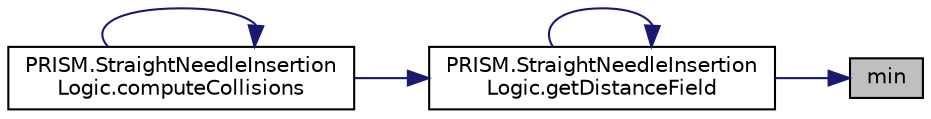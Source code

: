 digraph "min"
{
 // LATEX_PDF_SIZE
  bgcolor="transparent";
  edge [fontname="Helvetica",fontsize="10",labelfontname="Helvetica",labelfontsize="10"];
  node [fontname="Helvetica",fontsize="10",shape=record];
  rankdir="RL";
  Node1 [label="min",height=0.2,width=0.4,color="black", fillcolor="grey75", style="filled", fontcolor="black",tooltip=" "];
  Node1 -> Node2 [dir="back",color="midnightblue",fontsize="10",style="solid",fontname="Helvetica"];
  Node2 [label="PRISM.StraightNeedleInsertion\lLogic.getDistanceField",height=0.2,width=0.4,color="black",URL="$class_p_r_i_s_m_1_1_straight_needle_insertion_logic.html#a1dd30996eefa48126ca58e368fa9fefb",tooltip=" "];
  Node2 -> Node3 [dir="back",color="midnightblue",fontsize="10",style="solid",fontname="Helvetica"];
  Node3 [label="PRISM.StraightNeedleInsertion\lLogic.computeCollisions",height=0.2,width=0.4,color="black",URL="$class_p_r_i_s_m_1_1_straight_needle_insertion_logic.html#a9ac8938833872a736433e60dcee42e63",tooltip=" "];
  Node3 -> Node3 [dir="back",color="midnightblue",fontsize="10",style="solid",fontname="Helvetica"];
  Node2 -> Node2 [dir="back",color="midnightblue",fontsize="10",style="solid",fontname="Helvetica"];
}
